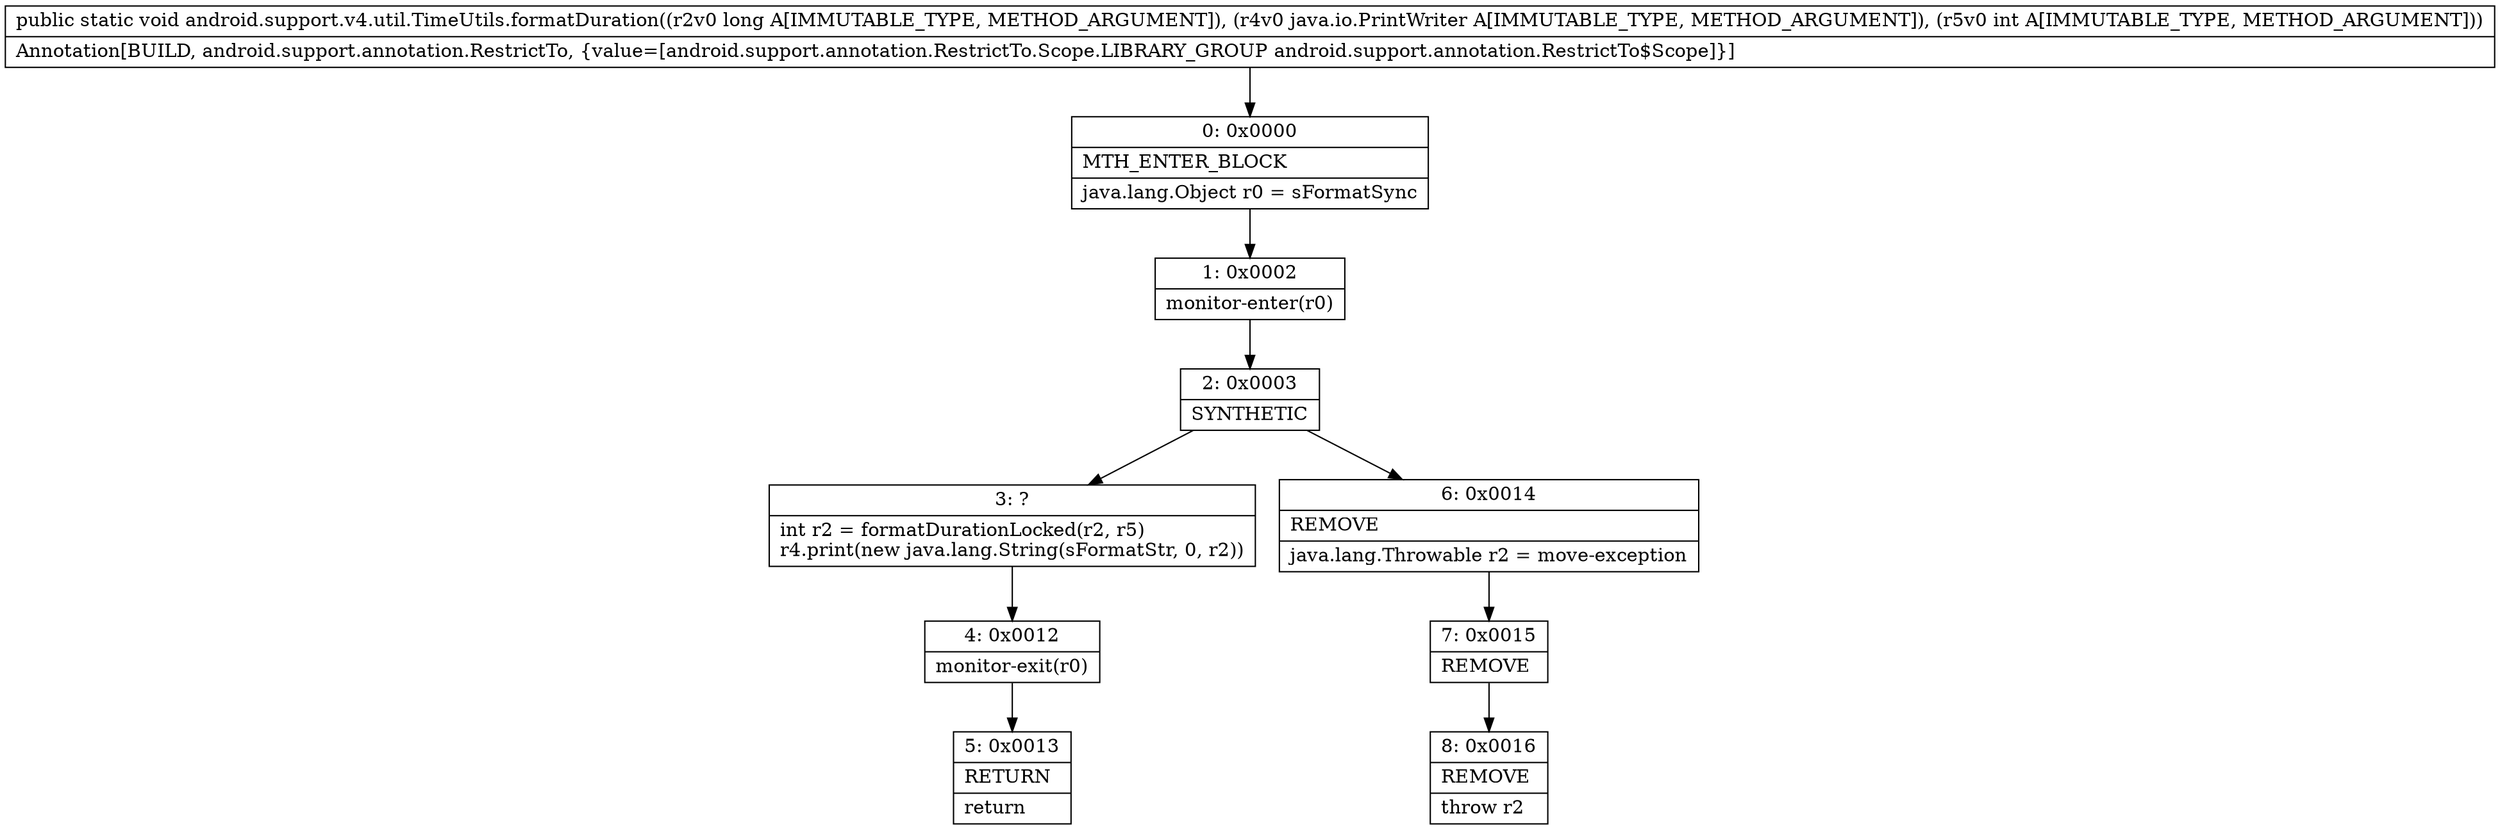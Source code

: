 digraph "CFG forandroid.support.v4.util.TimeUtils.formatDuration(JLjava\/io\/PrintWriter;I)V" {
Node_0 [shape=record,label="{0\:\ 0x0000|MTH_ENTER_BLOCK\l|java.lang.Object r0 = sFormatSync\l}"];
Node_1 [shape=record,label="{1\:\ 0x0002|monitor\-enter(r0)\l}"];
Node_2 [shape=record,label="{2\:\ 0x0003|SYNTHETIC\l}"];
Node_3 [shape=record,label="{3\:\ ?|int r2 = formatDurationLocked(r2, r5)\lr4.print(new java.lang.String(sFormatStr, 0, r2))\l}"];
Node_4 [shape=record,label="{4\:\ 0x0012|monitor\-exit(r0)\l}"];
Node_5 [shape=record,label="{5\:\ 0x0013|RETURN\l|return\l}"];
Node_6 [shape=record,label="{6\:\ 0x0014|REMOVE\l|java.lang.Throwable r2 = move\-exception\l}"];
Node_7 [shape=record,label="{7\:\ 0x0015|REMOVE\l}"];
Node_8 [shape=record,label="{8\:\ 0x0016|REMOVE\l|throw r2\l}"];
MethodNode[shape=record,label="{public static void android.support.v4.util.TimeUtils.formatDuration((r2v0 long A[IMMUTABLE_TYPE, METHOD_ARGUMENT]), (r4v0 java.io.PrintWriter A[IMMUTABLE_TYPE, METHOD_ARGUMENT]), (r5v0 int A[IMMUTABLE_TYPE, METHOD_ARGUMENT]))  | Annotation[BUILD, android.support.annotation.RestrictTo, \{value=[android.support.annotation.RestrictTo.Scope.LIBRARY_GROUP android.support.annotation.RestrictTo$Scope]\}]\l}"];
MethodNode -> Node_0;
Node_0 -> Node_1;
Node_1 -> Node_2;
Node_2 -> Node_3;
Node_2 -> Node_6;
Node_3 -> Node_4;
Node_4 -> Node_5;
Node_6 -> Node_7;
Node_7 -> Node_8;
}

